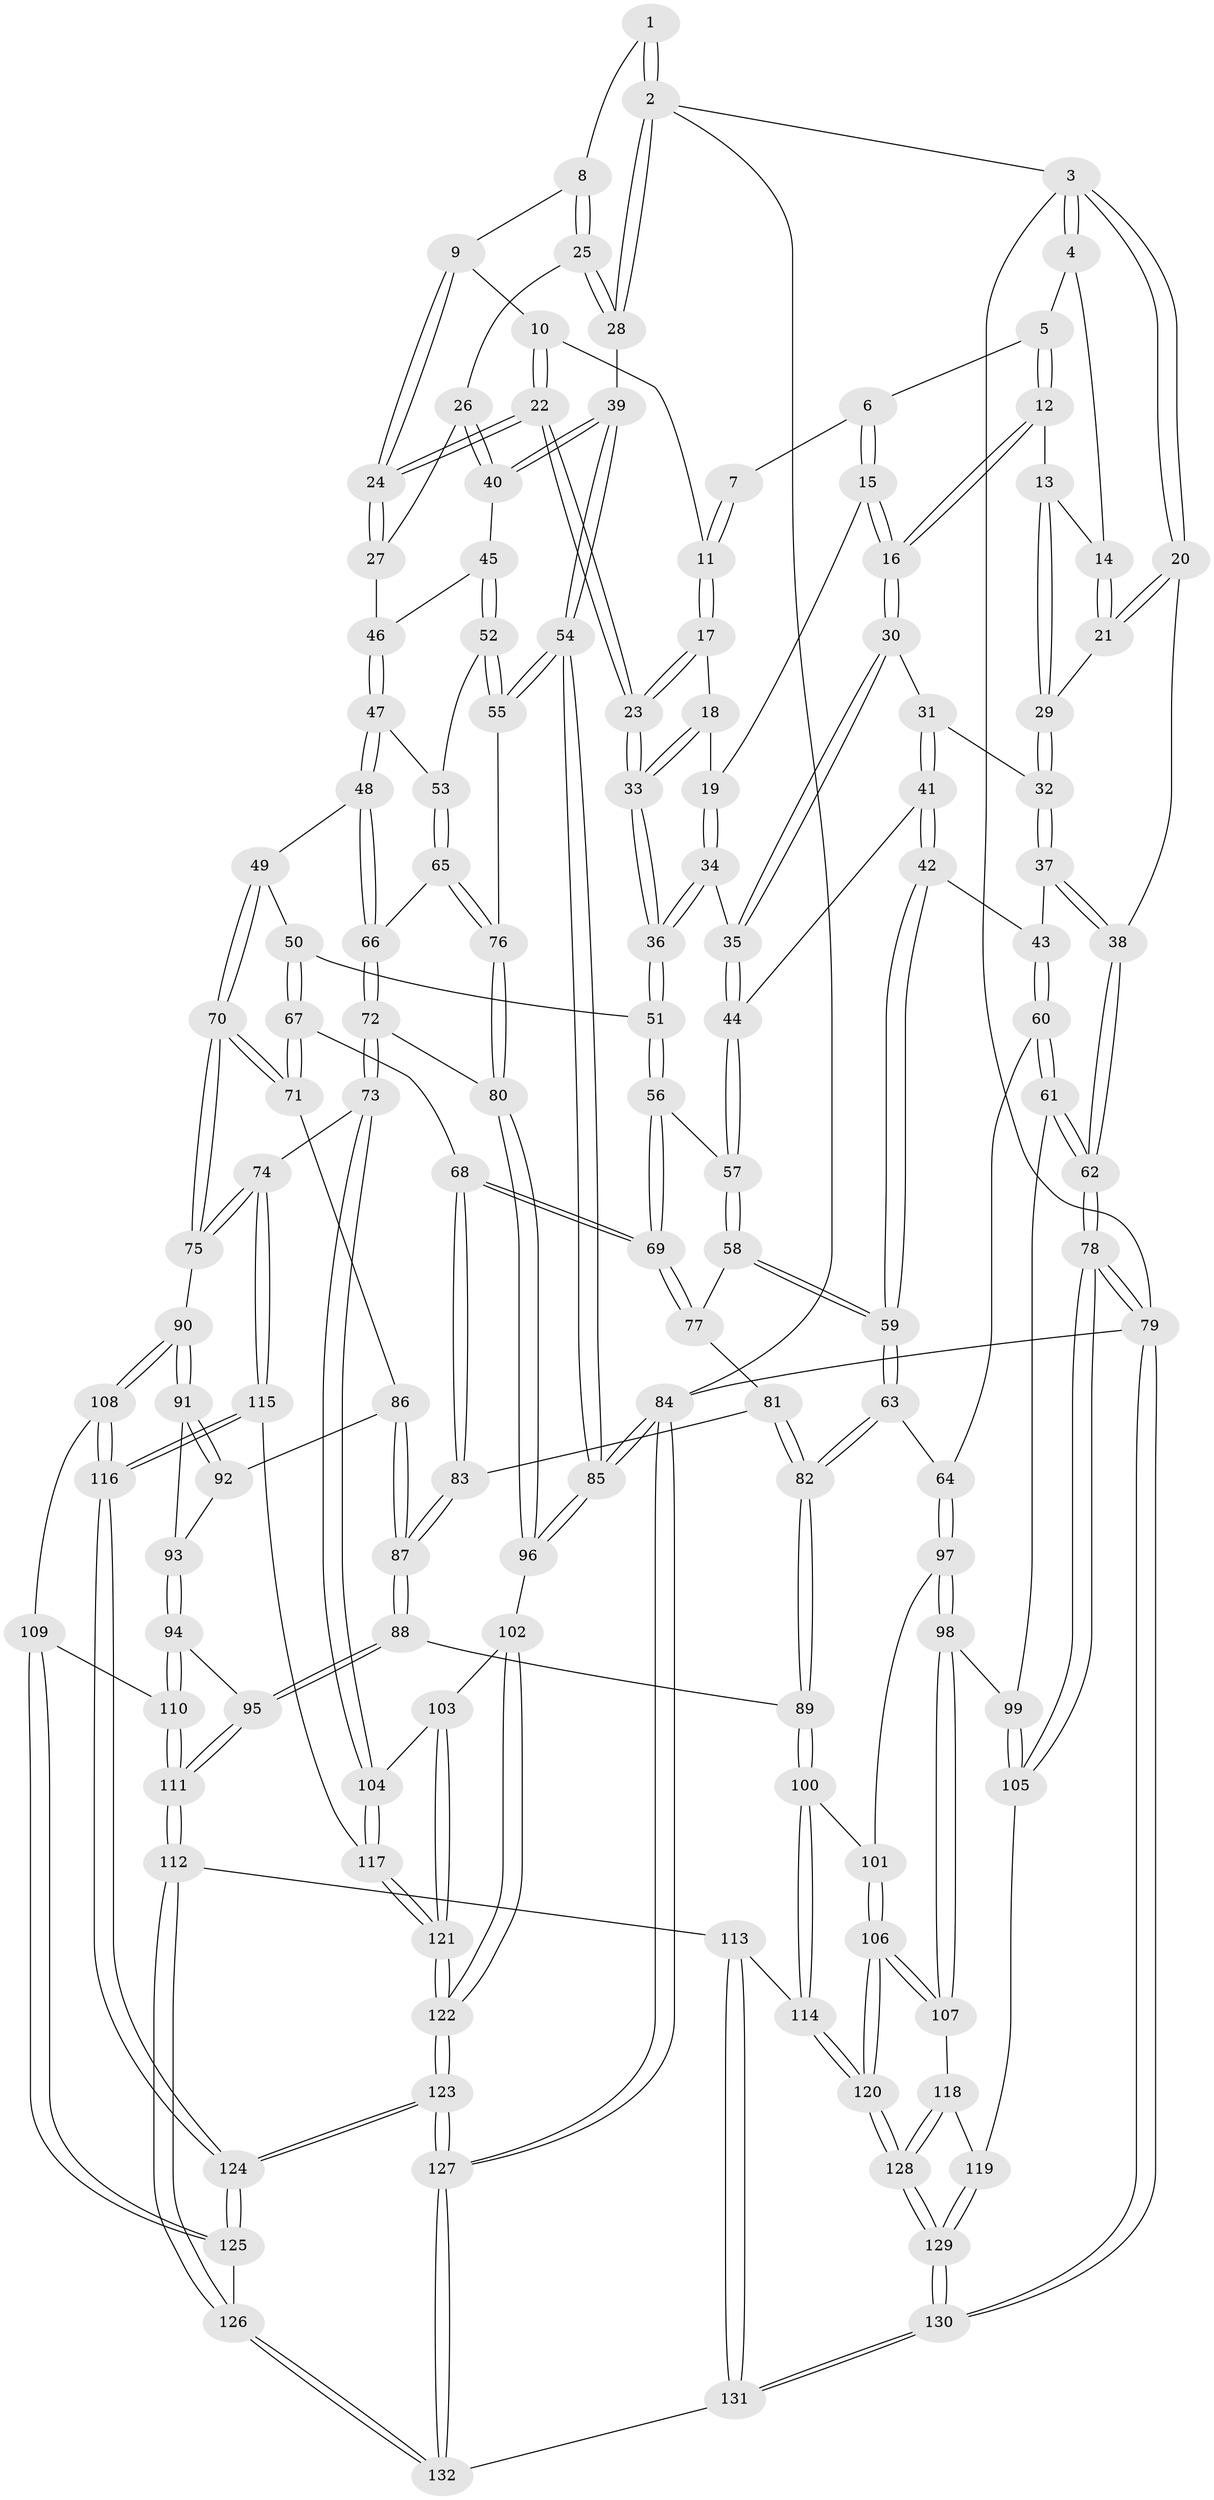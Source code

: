 // coarse degree distribution, {3: 0.13636363636363635, 6: 0.09090909090909091, 2: 0.06060606060606061, 4: 0.2727272727272727, 5: 0.3484848484848485, 8: 0.015151515151515152, 7: 0.06060606060606061, 10: 0.015151515151515152}
// Generated by graph-tools (version 1.1) at 2025/04/03/04/25 22:04:27]
// undirected, 132 vertices, 327 edges
graph export_dot {
graph [start="1"]
  node [color=gray90,style=filled];
  1 [pos="+0.8547653119993806+0"];
  2 [pos="+1+0"];
  3 [pos="+0+0"];
  4 [pos="+0.26866570683950475+0"];
  5 [pos="+0.41566491126310195+0"];
  6 [pos="+0.48242934090262607+0"];
  7 [pos="+0.5887038011707335+0"];
  8 [pos="+0.7855282768152035+0.11585636936883188"];
  9 [pos="+0.7708165839634807+0.11908542981967851"];
  10 [pos="+0.6958781052979185+0.12337036471156504"];
  11 [pos="+0.650039148966458+0.10871123046169748"];
  12 [pos="+0.39084364299274427+0.1517269715357396"];
  13 [pos="+0.37037439905796826+0.1530904013116002"];
  14 [pos="+0.2471582783647317+0"];
  15 [pos="+0.5064243798569565+0.17431085860479548"];
  16 [pos="+0.4553586669350026+0.18794295903225944"];
  17 [pos="+0.603590890598835+0.14591245838522918"];
  18 [pos="+0.5240756185268538+0.17330603845972883"];
  19 [pos="+0.5065990227228028+0.17434921103807516"];
  20 [pos="+0+0.09792170521831578"];
  21 [pos="+0.1918412748198202+0.143260463101034"];
  22 [pos="+0.7063504498542855+0.3504041992962387"];
  23 [pos="+0.6942291703420811+0.3589788052102698"];
  24 [pos="+0.7189863136043376+0.3454294237091346"];
  25 [pos="+0.8723504789346916+0.17448642747355217"];
  26 [pos="+0.8704234432516679+0.25010123895780734"];
  27 [pos="+0.8179593634651418+0.31907399105352696"];
  28 [pos="+1+0"];
  29 [pos="+0.22173794081862236+0.18853035557252162"];
  30 [pos="+0.44384471087464744+0.22251230970224897"];
  31 [pos="+0.2755534399253303+0.30410729202027786"];
  32 [pos="+0.22131496670310963+0.26048830616925894"];
  33 [pos="+0.6783055650571347+0.37625465521377044"];
  34 [pos="+0.5546904715460221+0.36328482674657286"];
  35 [pos="+0.43556469728258596+0.372997295777568"];
  36 [pos="+0.6674314296260964+0.3936477091860349"];
  37 [pos="+0.11200648028217211+0.35807316569986103"];
  38 [pos="+0+0.25528229680253045"];
  39 [pos="+1+0.2980007816423702"];
  40 [pos="+1+0.32134572105083514"];
  41 [pos="+0.3008043977956799+0.33605590477198916"];
  42 [pos="+0.23955055795673144+0.46801203840476346"];
  43 [pos="+0.13472832809408739+0.4492914245929015"];
  44 [pos="+0.41152218974017485+0.3932024308293034"];
  45 [pos="+0.9448622642732805+0.4024625365227756"];
  46 [pos="+0.8496052996832575+0.3569685317918563"];
  47 [pos="+0.8586917920441686+0.46212180198400976"];
  48 [pos="+0.7773119229125797+0.4964505961662538"];
  49 [pos="+0.7444892706712259+0.48159620417906573"];
  50 [pos="+0.6823248982441817+0.42777587065784217"];
  51 [pos="+0.6675529960484654+0.39669287829829253"];
  52 [pos="+0.9417885458035405+0.49206880817743115"];
  53 [pos="+0.9199733936784886+0.49039231685550994"];
  54 [pos="+1+0.651722069296399"];
  55 [pos="+1+0.5678088085662523"];
  56 [pos="+0.5373300184875389+0.5111313942766109"];
  57 [pos="+0.40664821367776033+0.4602751954870607"];
  58 [pos="+0.3816953813355516+0.49917166676850183"];
  59 [pos="+0.3077526440057793+0.532516894405201"];
  60 [pos="+0.09984334728294514+0.5248550636954371"];
  61 [pos="+0+0.6050879867335289"];
  62 [pos="+0+0.6034475800129687"];
  63 [pos="+0.28209192272999384+0.5915045509185769"];
  64 [pos="+0.25552886940394887+0.6139429903933098"];
  65 [pos="+0.8427350860133836+0.5446642137042658"];
  66 [pos="+0.8091225988222827+0.5433104765452551"];
  67 [pos="+0.6420332413676011+0.6039347943450754"];
  68 [pos="+0.5459784524979928+0.5941353846674876"];
  69 [pos="+0.5395007198356774+0.5660223060635788"];
  70 [pos="+0.720781800440658+0.6825012395756148"];
  71 [pos="+0.6432031935987497+0.6054708341486958"];
  72 [pos="+0.7940225375687296+0.6684392927231216"];
  73 [pos="+0.7506875656729919+0.6935364167686179"];
  74 [pos="+0.7354683012123465+0.6933824324429282"];
  75 [pos="+0.7259196533446091+0.6905572151269694"];
  76 [pos="+0.9020210021759385+0.5967551624478025"];
  77 [pos="+0.411300774953624+0.5472802367972334"];
  78 [pos="+0+0.9376248246423967"];
  79 [pos="+0+1"];
  80 [pos="+0.8176658326483214+0.6668288467519878"];
  81 [pos="+0.41970748141296854+0.5689267037111184"];
  82 [pos="+0.41159529288287194+0.6813075143327502"];
  83 [pos="+0.5262899273919002+0.6189671284379806"];
  84 [pos="+1+1"];
  85 [pos="+1+0.6974462171075205"];
  86 [pos="+0.5844652599229117+0.6775714734304666"];
  87 [pos="+0.5106171600021103+0.663630587130212"];
  88 [pos="+0.4787986465375168+0.7100709647339914"];
  89 [pos="+0.4257558043005311+0.7081980387174212"];
  90 [pos="+0.681155178899815+0.7185027551663586"];
  91 [pos="+0.6782019277306578+0.7185975182912248"];
  92 [pos="+0.5910757479930033+0.6836604619126725"];
  93 [pos="+0.5695415426672963+0.7424435321861866"];
  94 [pos="+0.5362958979828025+0.7545846532384614"];
  95 [pos="+0.4987641636857537+0.7340117022884495"];
  96 [pos="+1+0.7543471999245772"];
  97 [pos="+0.22825761141559125+0.6868555456535442"];
  98 [pos="+0.13049632017470889+0.7191853846633793"];
  99 [pos="+0.07879192755654335+0.6767730485354533"];
  100 [pos="+0.38877229251182305+0.7419335116951158"];
  101 [pos="+0.267848367908554+0.7275236542950596"];
  102 [pos="+0.9892578970956496+0.7639126881226506"];
  103 [pos="+0.9039143303163922+0.7990905128359375"];
  104 [pos="+0.7781751721494271+0.7345327508541887"];
  105 [pos="+0+0.8703613280771401"];
  106 [pos="+0.2642574722035719+0.8450138277722256"];
  107 [pos="+0.1256721776632681+0.761876073837802"];
  108 [pos="+0.6470482411819718+0.7921763525239875"];
  109 [pos="+0.5780818497419531+0.8253207511372859"];
  110 [pos="+0.5483062013959059+0.7769587662593577"];
  111 [pos="+0.45900509488821617+0.8989388157356367"];
  112 [pos="+0.4586746944535462+0.9001146236813126"];
  113 [pos="+0.4252727492501161+0.8999379188485838"];
  114 [pos="+0.3719482189121685+0.8808941190638823"];
  115 [pos="+0.720685046608064+0.8410649065234653"];
  116 [pos="+0.695356861551804+0.880506830500213"];
  117 [pos="+0.8034448000131019+0.8305476632241037"];
  118 [pos="+0.10678679504580935+0.8101697675099057"];
  119 [pos="+0.04400127186935855+0.8563316536112007"];
  120 [pos="+0.2845889257808359+0.9111824300541631"];
  121 [pos="+0.8361380338525316+0.8701464725404171"];
  122 [pos="+0.8154846799707819+1"];
  123 [pos="+0.8061140808176567+1"];
  124 [pos="+0.6806823876856407+0.9766545530569443"];
  125 [pos="+0.5719083768769976+0.8938479975050464"];
  126 [pos="+0.4732789945723684+0.9062147685255884"];
  127 [pos="+0.8096407023975251+1"];
  128 [pos="+0.24990095916619784+0.9537654041649499"];
  129 [pos="+0.2111173322756281+1"];
  130 [pos="+0.17573139016584113+1"];
  131 [pos="+0.3839407130005072+1"];
  132 [pos="+0.5498032115641234+1"];
  1 -- 2;
  1 -- 2;
  1 -- 8;
  2 -- 3;
  2 -- 28;
  2 -- 28;
  2 -- 84;
  3 -- 4;
  3 -- 4;
  3 -- 20;
  3 -- 20;
  3 -- 79;
  4 -- 5;
  4 -- 14;
  5 -- 6;
  5 -- 12;
  5 -- 12;
  6 -- 7;
  6 -- 15;
  6 -- 15;
  7 -- 11;
  7 -- 11;
  8 -- 9;
  8 -- 25;
  8 -- 25;
  9 -- 10;
  9 -- 24;
  9 -- 24;
  10 -- 11;
  10 -- 22;
  10 -- 22;
  11 -- 17;
  11 -- 17;
  12 -- 13;
  12 -- 16;
  12 -- 16;
  13 -- 14;
  13 -- 29;
  13 -- 29;
  14 -- 21;
  14 -- 21;
  15 -- 16;
  15 -- 16;
  15 -- 19;
  16 -- 30;
  16 -- 30;
  17 -- 18;
  17 -- 23;
  17 -- 23;
  18 -- 19;
  18 -- 33;
  18 -- 33;
  19 -- 34;
  19 -- 34;
  20 -- 21;
  20 -- 21;
  20 -- 38;
  21 -- 29;
  22 -- 23;
  22 -- 23;
  22 -- 24;
  22 -- 24;
  23 -- 33;
  23 -- 33;
  24 -- 27;
  24 -- 27;
  25 -- 26;
  25 -- 28;
  25 -- 28;
  26 -- 27;
  26 -- 40;
  26 -- 40;
  27 -- 46;
  28 -- 39;
  29 -- 32;
  29 -- 32;
  30 -- 31;
  30 -- 35;
  30 -- 35;
  31 -- 32;
  31 -- 41;
  31 -- 41;
  32 -- 37;
  32 -- 37;
  33 -- 36;
  33 -- 36;
  34 -- 35;
  34 -- 36;
  34 -- 36;
  35 -- 44;
  35 -- 44;
  36 -- 51;
  36 -- 51;
  37 -- 38;
  37 -- 38;
  37 -- 43;
  38 -- 62;
  38 -- 62;
  39 -- 40;
  39 -- 40;
  39 -- 54;
  39 -- 54;
  40 -- 45;
  41 -- 42;
  41 -- 42;
  41 -- 44;
  42 -- 43;
  42 -- 59;
  42 -- 59;
  43 -- 60;
  43 -- 60;
  44 -- 57;
  44 -- 57;
  45 -- 46;
  45 -- 52;
  45 -- 52;
  46 -- 47;
  46 -- 47;
  47 -- 48;
  47 -- 48;
  47 -- 53;
  48 -- 49;
  48 -- 66;
  48 -- 66;
  49 -- 50;
  49 -- 70;
  49 -- 70;
  50 -- 51;
  50 -- 67;
  50 -- 67;
  51 -- 56;
  51 -- 56;
  52 -- 53;
  52 -- 55;
  52 -- 55;
  53 -- 65;
  53 -- 65;
  54 -- 55;
  54 -- 55;
  54 -- 85;
  54 -- 85;
  55 -- 76;
  56 -- 57;
  56 -- 69;
  56 -- 69;
  57 -- 58;
  57 -- 58;
  58 -- 59;
  58 -- 59;
  58 -- 77;
  59 -- 63;
  59 -- 63;
  60 -- 61;
  60 -- 61;
  60 -- 64;
  61 -- 62;
  61 -- 62;
  61 -- 99;
  62 -- 78;
  62 -- 78;
  63 -- 64;
  63 -- 82;
  63 -- 82;
  64 -- 97;
  64 -- 97;
  65 -- 66;
  65 -- 76;
  65 -- 76;
  66 -- 72;
  66 -- 72;
  67 -- 68;
  67 -- 71;
  67 -- 71;
  68 -- 69;
  68 -- 69;
  68 -- 83;
  68 -- 83;
  69 -- 77;
  69 -- 77;
  70 -- 71;
  70 -- 71;
  70 -- 75;
  70 -- 75;
  71 -- 86;
  72 -- 73;
  72 -- 73;
  72 -- 80;
  73 -- 74;
  73 -- 104;
  73 -- 104;
  74 -- 75;
  74 -- 75;
  74 -- 115;
  74 -- 115;
  75 -- 90;
  76 -- 80;
  76 -- 80;
  77 -- 81;
  78 -- 79;
  78 -- 79;
  78 -- 105;
  78 -- 105;
  79 -- 130;
  79 -- 130;
  79 -- 84;
  80 -- 96;
  80 -- 96;
  81 -- 82;
  81 -- 82;
  81 -- 83;
  82 -- 89;
  82 -- 89;
  83 -- 87;
  83 -- 87;
  84 -- 85;
  84 -- 85;
  84 -- 127;
  84 -- 127;
  85 -- 96;
  85 -- 96;
  86 -- 87;
  86 -- 87;
  86 -- 92;
  87 -- 88;
  87 -- 88;
  88 -- 89;
  88 -- 95;
  88 -- 95;
  89 -- 100;
  89 -- 100;
  90 -- 91;
  90 -- 91;
  90 -- 108;
  90 -- 108;
  91 -- 92;
  91 -- 92;
  91 -- 93;
  92 -- 93;
  93 -- 94;
  93 -- 94;
  94 -- 95;
  94 -- 110;
  94 -- 110;
  95 -- 111;
  95 -- 111;
  96 -- 102;
  97 -- 98;
  97 -- 98;
  97 -- 101;
  98 -- 99;
  98 -- 107;
  98 -- 107;
  99 -- 105;
  99 -- 105;
  100 -- 101;
  100 -- 114;
  100 -- 114;
  101 -- 106;
  101 -- 106;
  102 -- 103;
  102 -- 122;
  102 -- 122;
  103 -- 104;
  103 -- 121;
  103 -- 121;
  104 -- 117;
  104 -- 117;
  105 -- 119;
  106 -- 107;
  106 -- 107;
  106 -- 120;
  106 -- 120;
  107 -- 118;
  108 -- 109;
  108 -- 116;
  108 -- 116;
  109 -- 110;
  109 -- 125;
  109 -- 125;
  110 -- 111;
  110 -- 111;
  111 -- 112;
  111 -- 112;
  112 -- 113;
  112 -- 126;
  112 -- 126;
  113 -- 114;
  113 -- 131;
  113 -- 131;
  114 -- 120;
  114 -- 120;
  115 -- 116;
  115 -- 116;
  115 -- 117;
  116 -- 124;
  116 -- 124;
  117 -- 121;
  117 -- 121;
  118 -- 119;
  118 -- 128;
  118 -- 128;
  119 -- 129;
  119 -- 129;
  120 -- 128;
  120 -- 128;
  121 -- 122;
  121 -- 122;
  122 -- 123;
  122 -- 123;
  123 -- 124;
  123 -- 124;
  123 -- 127;
  123 -- 127;
  124 -- 125;
  124 -- 125;
  125 -- 126;
  126 -- 132;
  126 -- 132;
  127 -- 132;
  127 -- 132;
  128 -- 129;
  128 -- 129;
  129 -- 130;
  129 -- 130;
  130 -- 131;
  130 -- 131;
  131 -- 132;
}
